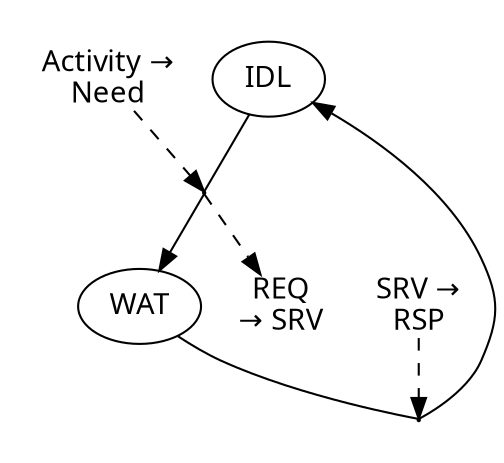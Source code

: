 digraph {
color=white;
graph [ fontname="sans-serif" ];
node [ fontname="sans-serif" ];
edge [ fontname="sans-serif" ];
A_0_false [ label="IDL", shape=ellipse ];
A_1_false [ label="WAT", shape=ellipse ];
subgraph cluster_0 {
T_0_18446744073709551615 [ shape=point, height=0.015, width=0.015 ];
A_0_false -> T_0_18446744073709551615 [ arrowhead=none, direction=forward ];
T_0_18446744073709551615 -> A_1_false;
D_0_18446744073709551615_0 [ label="Activity &#8594;\nNeed", shape=plain ];
D_0_18446744073709551615_0 -> T_0_18446744073709551615 [ color=Black, style=dashed ];
S_0_18446744073709551615_1 [ label="REQ\n&#8594; SRV", shape=plain ];
T_0_18446744073709551615 -> S_0_18446744073709551615_1 [ color=Black, style=dashed ];
}
subgraph cluster_1 {
T_1_18446744073709551615 [ shape=point, height=0.015, width=0.015 ];
A_1_false -> T_1_18446744073709551615 [ arrowhead=none, direction=forward ];
T_1_18446744073709551615 -> A_0_false;
D_1_18446744073709551615_3 [ label="SRV &#8594;\nRSP", shape=plain ];
D_1_18446744073709551615_3 -> T_1_18446744073709551615 [ color=Black, style=dashed ];
}
}
